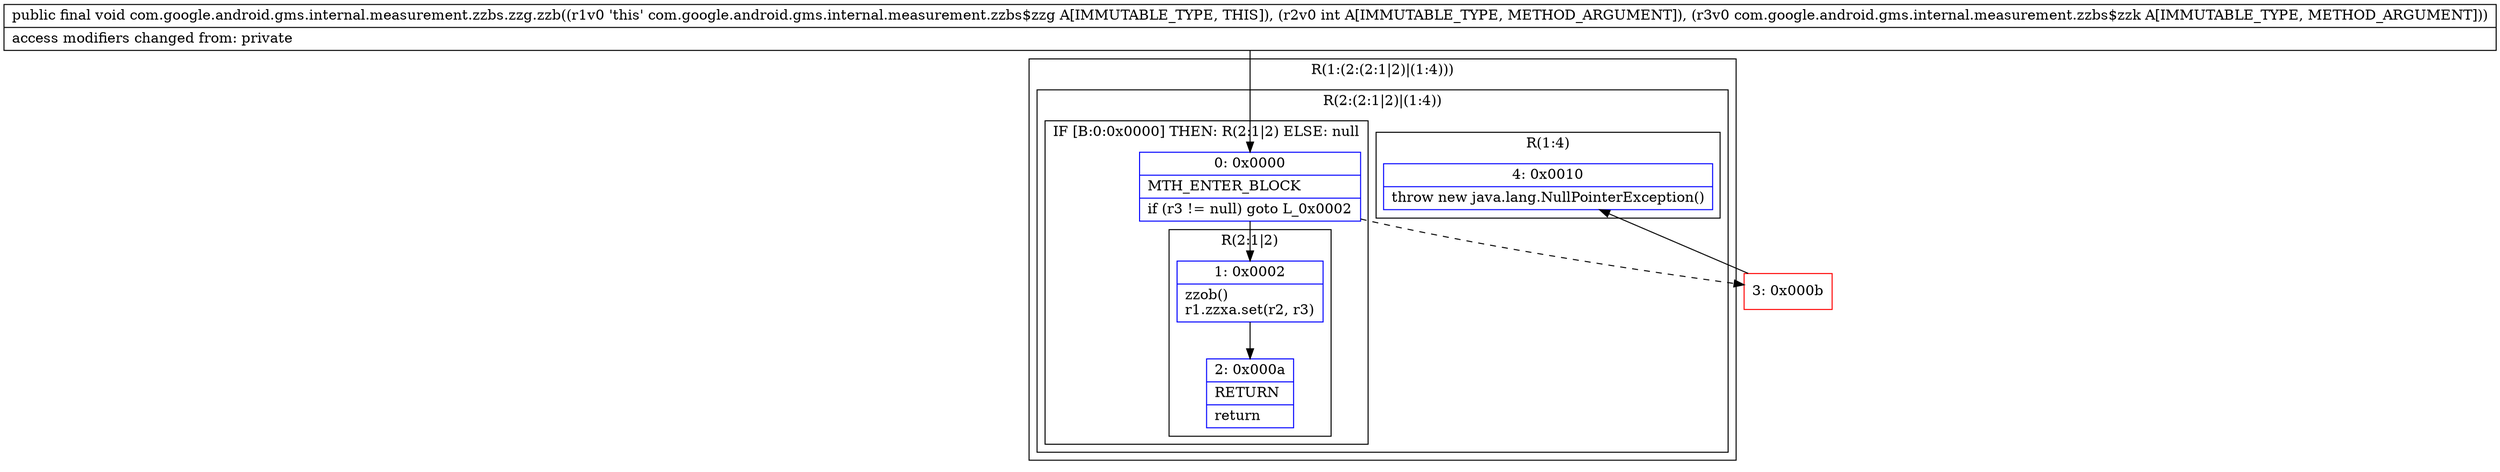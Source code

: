 digraph "CFG forcom.google.android.gms.internal.measurement.zzbs.zzg.zzb(ILcom\/google\/android\/gms\/internal\/measurement\/zzbs$zzk;)V" {
subgraph cluster_Region_660035438 {
label = "R(1:(2:(2:1|2)|(1:4)))";
node [shape=record,color=blue];
subgraph cluster_Region_2017653550 {
label = "R(2:(2:1|2)|(1:4))";
node [shape=record,color=blue];
subgraph cluster_IfRegion_1188047923 {
label = "IF [B:0:0x0000] THEN: R(2:1|2) ELSE: null";
node [shape=record,color=blue];
Node_0 [shape=record,label="{0\:\ 0x0000|MTH_ENTER_BLOCK\l|if (r3 != null) goto L_0x0002\l}"];
subgraph cluster_Region_159297372 {
label = "R(2:1|2)";
node [shape=record,color=blue];
Node_1 [shape=record,label="{1\:\ 0x0002|zzob()\lr1.zzxa.set(r2, r3)\l}"];
Node_2 [shape=record,label="{2\:\ 0x000a|RETURN\l|return\l}"];
}
}
subgraph cluster_Region_336553274 {
label = "R(1:4)";
node [shape=record,color=blue];
Node_4 [shape=record,label="{4\:\ 0x0010|throw new java.lang.NullPointerException()\l}"];
}
}
}
Node_3 [shape=record,color=red,label="{3\:\ 0x000b}"];
MethodNode[shape=record,label="{public final void com.google.android.gms.internal.measurement.zzbs.zzg.zzb((r1v0 'this' com.google.android.gms.internal.measurement.zzbs$zzg A[IMMUTABLE_TYPE, THIS]), (r2v0 int A[IMMUTABLE_TYPE, METHOD_ARGUMENT]), (r3v0 com.google.android.gms.internal.measurement.zzbs$zzk A[IMMUTABLE_TYPE, METHOD_ARGUMENT]))  | access modifiers changed from: private\l}"];
MethodNode -> Node_0;
Node_0 -> Node_1;
Node_0 -> Node_3[style=dashed];
Node_1 -> Node_2;
Node_3 -> Node_4;
}


